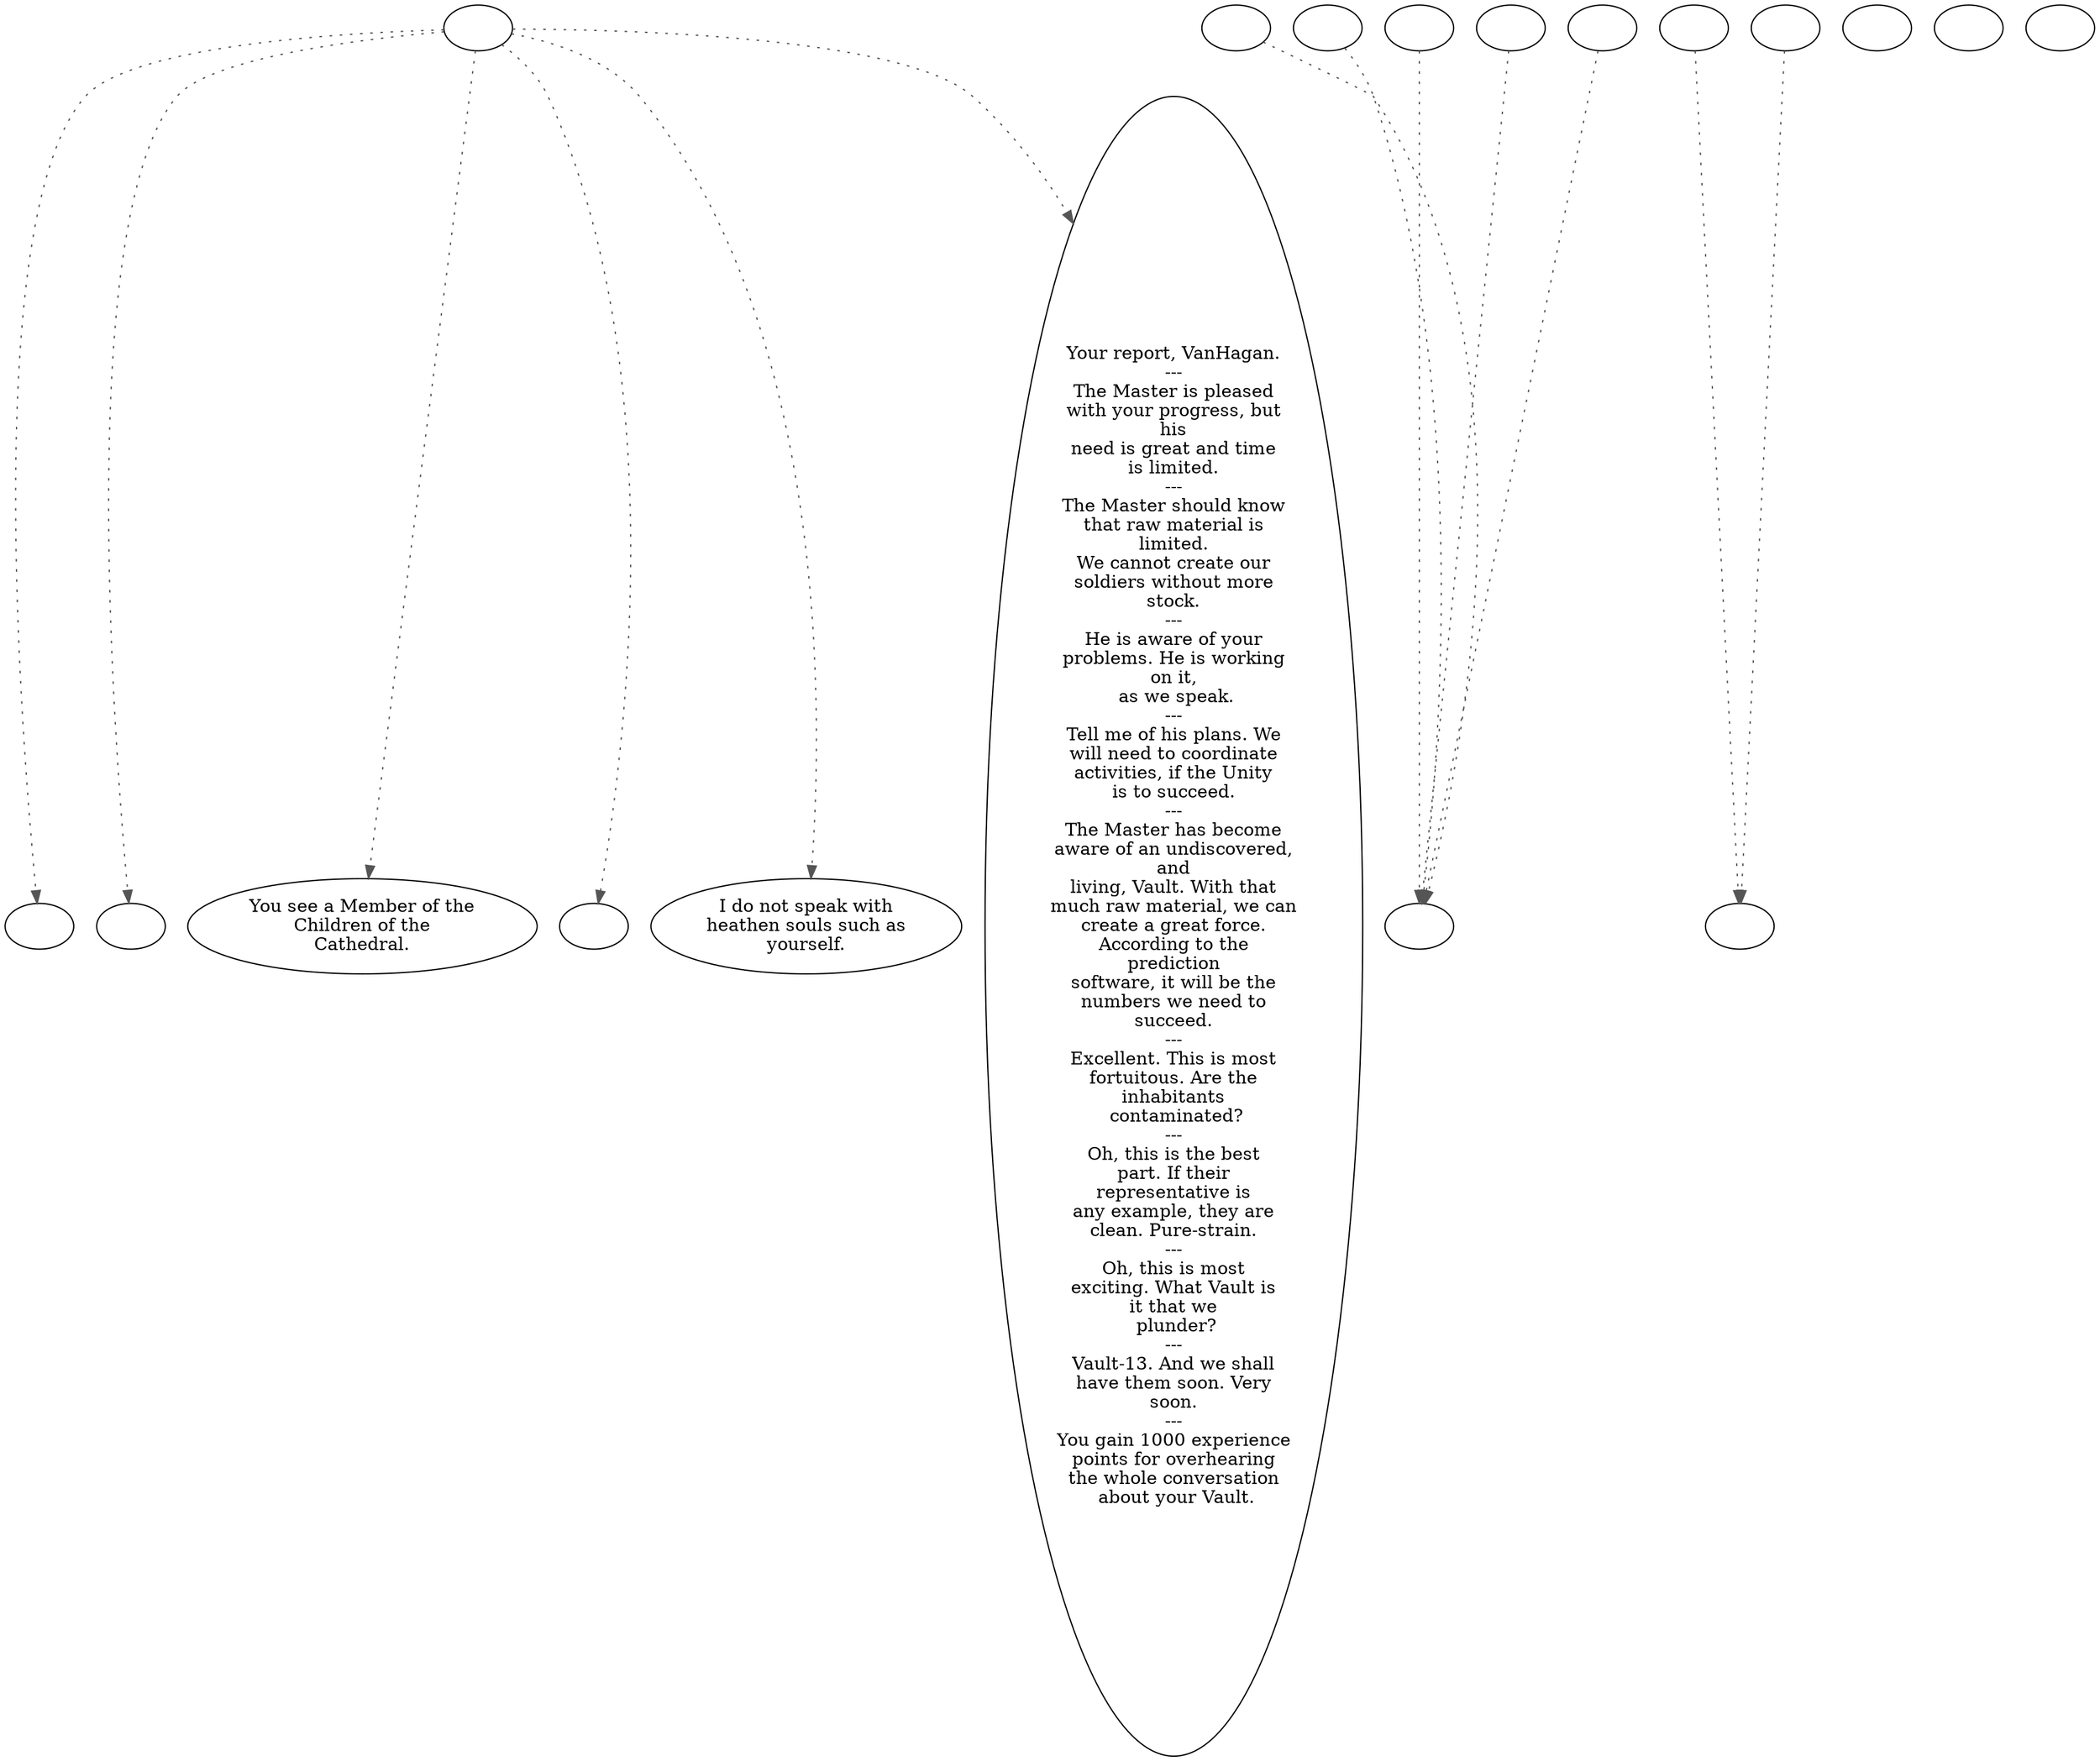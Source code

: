 digraph VANHAG {
  "start" [style=filled       fillcolor="#FFFFFF"       color="#000000"]
  "start" -> "critter_p_proc" [style=dotted color="#555555"]
  "start" -> "destroy_p_proc" [style=dotted color="#555555"]
  "start" -> "look_at_p_proc" [style=dotted color="#555555"]
  "start" -> "pickup_p_proc" [style=dotted color="#555555"]
  "start" -> "talk_p_proc" [style=dotted color="#555555"]
  "start" -> "timed_event_p_proc" [style=dotted color="#555555"]
  "start" [label=""]
  "critter_p_proc" [style=filled       fillcolor="#FFFFFF"       color="#000000"]
  "critter_p_proc" [label=""]
  "destroy_p_proc" [style=filled       fillcolor="#FFFFFF"       color="#000000"]
  "destroy_p_proc" [label=""]
  "look_at_p_proc" [style=filled       fillcolor="#FFFFFF"       color="#000000"]
  "look_at_p_proc" [label="You see a Member of the\nChildren of the\nCathedral."]
  "pickup_p_proc" [style=filled       fillcolor="#FFFFFF"       color="#000000"]
  "pickup_p_proc" [label=""]
  "talk_p_proc" [style=filled       fillcolor="#FFFFFF"       color="#000000"]
  "talk_p_proc" [label="I do not speak with\nheathen souls such as\nyourself."]
  "timed_event_p_proc" [style=filled       fillcolor="#FFFFFF"       color="#000000"]
  "timed_event_p_proc" [label="Your report, VanHagan.\n---\nThe Master is pleased\nwith your progress, but\nhis\nneed is great and time\nis limited.\n---\nThe Master should know\nthat raw material is\nlimited.\nWe cannot create our\nsoldiers without more\nstock.\n---\nHe is aware of your\nproblems. He is working\non it,\n as we speak.\n---\nTell me of his plans. We\nwill need to coordinate\nactivities, if the Unity\nis to succeed.\n---\nThe Master has become\naware of an undiscovered,\nand\nliving, Vault. With that\nmuch raw material, we can\ncreate a great force.\nAccording to the\nprediction\nsoftware, it will be the\nnumbers we need to\nsucceed.\n---\nExcellent. This is most\nfortuitous. Are the\ninhabitants\n contaminated?\n---\nOh, this is the best\npart. If their\nrepresentative is\nany example, they are\nclean. Pure-strain.\n---\nOh, this is most\nexciting. What Vault is\nit that we\n plunder?\n---\nVault-13. And we shall\nhave them soon. Very\nsoon.\n---\nYou gain 1000 experience\npoints for overhearing\nthe whole conversation\n about your Vault."]
  "get_reaction" [style=filled       fillcolor="#FFFFFF"       color="#000000"]
  "get_reaction" -> "ReactToLevel" [style=dotted color="#555555"]
  "get_reaction" [label=""]
  "ReactToLevel" [style=filled       fillcolor="#FFFFFF"       color="#000000"]
  "ReactToLevel" [label=""]
  "LevelToReact" [style=filled       fillcolor="#FFFFFF"       color="#000000"]
  "LevelToReact" [label=""]
  "UpReact" [style=filled       fillcolor="#FFFFFF"       color="#000000"]
  "UpReact" -> "ReactToLevel" [style=dotted color="#555555"]
  "UpReact" [label=""]
  "DownReact" [style=filled       fillcolor="#FFFFFF"       color="#000000"]
  "DownReact" -> "ReactToLevel" [style=dotted color="#555555"]
  "DownReact" [label=""]
  "BottomReact" [style=filled       fillcolor="#FFFFFF"       color="#000000"]
  "BottomReact" [label=""]
  "TopReact" [style=filled       fillcolor="#FFFFFF"       color="#000000"]
  "TopReact" [label=""]
  "BigUpReact" [style=filled       fillcolor="#FFFFFF"       color="#000000"]
  "BigUpReact" -> "ReactToLevel" [style=dotted color="#555555"]
  "BigUpReact" [label=""]
  "BigDownReact" [style=filled       fillcolor="#FFFFFF"       color="#000000"]
  "BigDownReact" -> "ReactToLevel" [style=dotted color="#555555"]
  "BigDownReact" [label=""]
  "UpReactLevel" [style=filled       fillcolor="#FFFFFF"       color="#000000"]
  "UpReactLevel" -> "LevelToReact" [style=dotted color="#555555"]
  "UpReactLevel" [label=""]
  "DownReactLevel" [style=filled       fillcolor="#FFFFFF"       color="#000000"]
  "DownReactLevel" -> "LevelToReact" [style=dotted color="#555555"]
  "DownReactLevel" [label=""]
  "Goodbyes" [style=filled       fillcolor="#FFFFFF"       color="#000000"]
  "Goodbyes" [label=""]
}